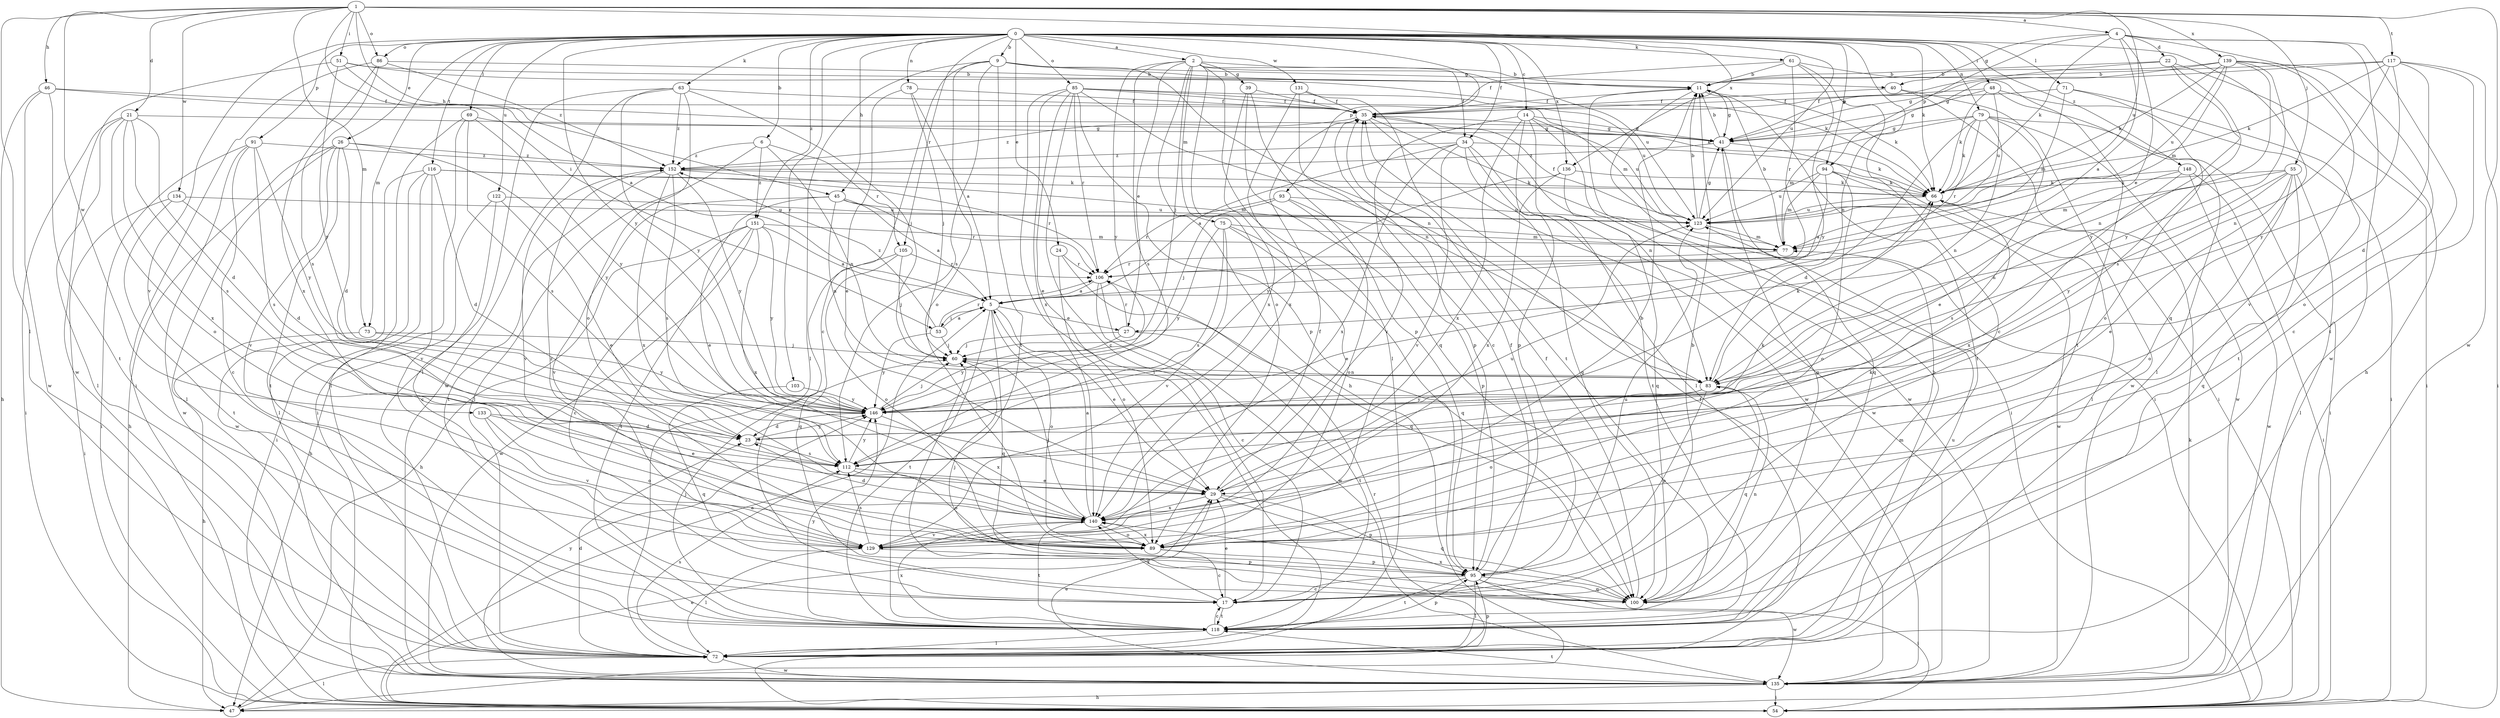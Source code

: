 strict digraph  {
0;
1;
2;
4;
5;
6;
9;
11;
14;
17;
21;
22;
23;
24;
26;
27;
29;
34;
35;
39;
40;
41;
45;
46;
47;
48;
51;
53;
54;
55;
60;
61;
63;
66;
69;
71;
72;
73;
75;
77;
78;
79;
83;
85;
86;
89;
91;
93;
94;
95;
100;
103;
105;
106;
112;
116;
117;
118;
122;
123;
129;
131;
133;
134;
135;
136;
139;
140;
146;
148;
151;
152;
0 -> 2  [label=a];
0 -> 6  [label=b];
0 -> 9  [label=b];
0 -> 14  [label=c];
0 -> 24  [label=e];
0 -> 26  [label=e];
0 -> 34  [label=f];
0 -> 45  [label=h];
0 -> 48  [label=i];
0 -> 61  [label=k];
0 -> 63  [label=k];
0 -> 66  [label=k];
0 -> 69  [label=l];
0 -> 71  [label=l];
0 -> 73  [label=m];
0 -> 78  [label=n];
0 -> 79  [label=n];
0 -> 83  [label=n];
0 -> 85  [label=o];
0 -> 86  [label=o];
0 -> 91  [label=p];
0 -> 93  [label=p];
0 -> 94  [label=p];
0 -> 100  [label=q];
0 -> 103  [label=r];
0 -> 105  [label=r];
0 -> 116  [label=t];
0 -> 122  [label=u];
0 -> 123  [label=u];
0 -> 129  [label=v];
0 -> 131  [label=w];
0 -> 136  [label=x];
0 -> 146  [label=y];
0 -> 148  [label=z];
0 -> 151  [label=z];
1 -> 4  [label=a];
1 -> 21  [label=d];
1 -> 45  [label=h];
1 -> 46  [label=h];
1 -> 51  [label=i];
1 -> 53  [label=i];
1 -> 55  [label=j];
1 -> 72  [label=l];
1 -> 73  [label=m];
1 -> 86  [label=o];
1 -> 117  [label=t];
1 -> 123  [label=u];
1 -> 133  [label=w];
1 -> 134  [label=w];
1 -> 135  [label=w];
1 -> 136  [label=x];
1 -> 139  [label=x];
2 -> 11  [label=b];
2 -> 27  [label=e];
2 -> 34  [label=f];
2 -> 39  [label=g];
2 -> 47  [label=h];
2 -> 60  [label=j];
2 -> 72  [label=l];
2 -> 75  [label=m];
2 -> 89  [label=o];
2 -> 112  [label=s];
2 -> 123  [label=u];
2 -> 146  [label=y];
4 -> 5  [label=a];
4 -> 22  [label=d];
4 -> 27  [label=e];
4 -> 40  [label=g];
4 -> 47  [label=h];
4 -> 66  [label=k];
4 -> 94  [label=p];
4 -> 118  [label=t];
4 -> 135  [label=w];
5 -> 27  [label=e];
5 -> 29  [label=e];
5 -> 53  [label=i];
5 -> 89  [label=o];
5 -> 100  [label=q];
5 -> 118  [label=t];
6 -> 72  [label=l];
6 -> 83  [label=n];
6 -> 105  [label=r];
6 -> 151  [label=z];
6 -> 152  [label=z];
9 -> 11  [label=b];
9 -> 17  [label=c];
9 -> 40  [label=g];
9 -> 72  [label=l];
9 -> 83  [label=n];
9 -> 89  [label=o];
9 -> 112  [label=s];
9 -> 118  [label=t];
11 -> 35  [label=f];
11 -> 41  [label=g];
11 -> 54  [label=i];
11 -> 66  [label=k];
11 -> 118  [label=t];
14 -> 41  [label=g];
14 -> 72  [label=l];
14 -> 95  [label=p];
14 -> 123  [label=u];
14 -> 129  [label=v];
14 -> 135  [label=w];
14 -> 140  [label=x];
17 -> 11  [label=b];
17 -> 29  [label=e];
17 -> 118  [label=t];
17 -> 140  [label=x];
21 -> 23  [label=d];
21 -> 41  [label=g];
21 -> 54  [label=i];
21 -> 72  [label=l];
21 -> 89  [label=o];
21 -> 112  [label=s];
21 -> 140  [label=x];
22 -> 11  [label=b];
22 -> 41  [label=g];
22 -> 54  [label=i];
22 -> 112  [label=s];
22 -> 146  [label=y];
23 -> 112  [label=s];
23 -> 146  [label=y];
24 -> 89  [label=o];
24 -> 100  [label=q];
24 -> 106  [label=r];
26 -> 23  [label=d];
26 -> 47  [label=h];
26 -> 72  [label=l];
26 -> 118  [label=t];
26 -> 129  [label=v];
26 -> 146  [label=y];
26 -> 152  [label=z];
27 -> 60  [label=j];
27 -> 106  [label=r];
27 -> 118  [label=t];
27 -> 146  [label=y];
29 -> 66  [label=k];
29 -> 95  [label=p];
29 -> 100  [label=q];
29 -> 123  [label=u];
29 -> 140  [label=x];
34 -> 5  [label=a];
34 -> 66  [label=k];
34 -> 100  [label=q];
34 -> 118  [label=t];
34 -> 129  [label=v];
34 -> 135  [label=w];
34 -> 140  [label=x];
34 -> 152  [label=z];
35 -> 41  [label=g];
35 -> 54  [label=i];
35 -> 83  [label=n];
35 -> 95  [label=p];
35 -> 135  [label=w];
35 -> 152  [label=z];
39 -> 35  [label=f];
39 -> 95  [label=p];
39 -> 100  [label=q];
39 -> 140  [label=x];
40 -> 35  [label=f];
40 -> 54  [label=i];
40 -> 135  [label=w];
41 -> 11  [label=b];
41 -> 72  [label=l];
41 -> 100  [label=q];
41 -> 152  [label=z];
45 -> 5  [label=a];
45 -> 29  [label=e];
45 -> 83  [label=n];
45 -> 106  [label=r];
45 -> 123  [label=u];
45 -> 129  [label=v];
46 -> 35  [label=f];
46 -> 47  [label=h];
46 -> 66  [label=k];
46 -> 118  [label=t];
46 -> 135  [label=w];
47 -> 72  [label=l];
48 -> 35  [label=f];
48 -> 41  [label=g];
48 -> 54  [label=i];
48 -> 66  [label=k];
48 -> 72  [label=l];
48 -> 123  [label=u];
51 -> 5  [label=a];
51 -> 11  [label=b];
51 -> 66  [label=k];
51 -> 135  [label=w];
51 -> 146  [label=y];
53 -> 5  [label=a];
53 -> 60  [label=j];
53 -> 106  [label=r];
53 -> 146  [label=y];
53 -> 152  [label=z];
54 -> 5  [label=a];
54 -> 29  [label=e];
54 -> 106  [label=r];
55 -> 29  [label=e];
55 -> 66  [label=k];
55 -> 72  [label=l];
55 -> 77  [label=m];
55 -> 83  [label=n];
55 -> 89  [label=o];
55 -> 100  [label=q];
55 -> 146  [label=y];
60 -> 83  [label=n];
61 -> 11  [label=b];
61 -> 17  [label=c];
61 -> 35  [label=f];
61 -> 106  [label=r];
61 -> 118  [label=t];
61 -> 146  [label=y];
63 -> 35  [label=f];
63 -> 60  [label=j];
63 -> 72  [label=l];
63 -> 89  [label=o];
63 -> 135  [label=w];
63 -> 146  [label=y];
63 -> 152  [label=z];
66 -> 123  [label=u];
69 -> 41  [label=g];
69 -> 54  [label=i];
69 -> 72  [label=l];
69 -> 112  [label=s];
69 -> 146  [label=y];
71 -> 35  [label=f];
71 -> 77  [label=m];
71 -> 89  [label=o];
71 -> 118  [label=t];
72 -> 11  [label=b];
72 -> 23  [label=d];
72 -> 95  [label=p];
72 -> 112  [label=s];
72 -> 123  [label=u];
72 -> 135  [label=w];
73 -> 47  [label=h];
73 -> 60  [label=j];
73 -> 146  [label=y];
75 -> 29  [label=e];
75 -> 77  [label=m];
75 -> 100  [label=q];
75 -> 112  [label=s];
75 -> 129  [label=v];
75 -> 146  [label=y];
77 -> 11  [label=b];
77 -> 106  [label=r];
78 -> 5  [label=a];
78 -> 29  [label=e];
78 -> 35  [label=f];
78 -> 60  [label=j];
79 -> 23  [label=d];
79 -> 29  [label=e];
79 -> 41  [label=g];
79 -> 54  [label=i];
79 -> 66  [label=k];
79 -> 77  [label=m];
79 -> 83  [label=n];
79 -> 106  [label=r];
79 -> 135  [label=w];
83 -> 66  [label=k];
83 -> 89  [label=o];
83 -> 95  [label=p];
83 -> 100  [label=q];
83 -> 146  [label=y];
85 -> 17  [label=c];
85 -> 29  [label=e];
85 -> 35  [label=f];
85 -> 72  [label=l];
85 -> 77  [label=m];
85 -> 83  [label=n];
85 -> 95  [label=p];
85 -> 106  [label=r];
85 -> 123  [label=u];
85 -> 140  [label=x];
86 -> 11  [label=b];
86 -> 54  [label=i];
86 -> 112  [label=s];
86 -> 140  [label=x];
86 -> 152  [label=z];
89 -> 17  [label=c];
89 -> 66  [label=k];
89 -> 95  [label=p];
89 -> 140  [label=x];
89 -> 152  [label=z];
91 -> 17  [label=c];
91 -> 54  [label=i];
91 -> 112  [label=s];
91 -> 135  [label=w];
91 -> 146  [label=y];
91 -> 152  [label=z];
93 -> 60  [label=j];
93 -> 89  [label=o];
93 -> 95  [label=p];
93 -> 106  [label=r];
93 -> 123  [label=u];
94 -> 5  [label=a];
94 -> 66  [label=k];
94 -> 77  [label=m];
94 -> 89  [label=o];
94 -> 123  [label=u];
94 -> 135  [label=w];
95 -> 17  [label=c];
95 -> 35  [label=f];
95 -> 54  [label=i];
95 -> 60  [label=j];
95 -> 72  [label=l];
95 -> 100  [label=q];
95 -> 118  [label=t];
95 -> 123  [label=u];
95 -> 135  [label=w];
100 -> 35  [label=f];
100 -> 41  [label=g];
100 -> 60  [label=j];
100 -> 83  [label=n];
100 -> 140  [label=x];
103 -> 100  [label=q];
103 -> 146  [label=y];
105 -> 60  [label=j];
105 -> 89  [label=o];
105 -> 100  [label=q];
105 -> 106  [label=r];
106 -> 5  [label=a];
106 -> 17  [label=c];
106 -> 135  [label=w];
112 -> 29  [label=e];
112 -> 89  [label=o];
112 -> 146  [label=y];
116 -> 23  [label=d];
116 -> 54  [label=i];
116 -> 66  [label=k];
116 -> 72  [label=l];
116 -> 106  [label=r];
116 -> 129  [label=v];
116 -> 135  [label=w];
117 -> 11  [label=b];
117 -> 17  [label=c];
117 -> 23  [label=d];
117 -> 41  [label=g];
117 -> 54  [label=i];
117 -> 66  [label=k];
117 -> 83  [label=n];
117 -> 146  [label=y];
118 -> 17  [label=c];
118 -> 60  [label=j];
118 -> 72  [label=l];
118 -> 77  [label=m];
118 -> 95  [label=p];
118 -> 140  [label=x];
118 -> 146  [label=y];
122 -> 17  [label=c];
122 -> 29  [label=e];
122 -> 47  [label=h];
122 -> 123  [label=u];
123 -> 11  [label=b];
123 -> 35  [label=f];
123 -> 41  [label=g];
123 -> 77  [label=m];
129 -> 11  [label=b];
129 -> 35  [label=f];
129 -> 72  [label=l];
129 -> 95  [label=p];
129 -> 112  [label=s];
131 -> 17  [label=c];
131 -> 35  [label=f];
131 -> 118  [label=t];
131 -> 140  [label=x];
133 -> 23  [label=d];
133 -> 29  [label=e];
133 -> 89  [label=o];
133 -> 129  [label=v];
134 -> 23  [label=d];
134 -> 54  [label=i];
134 -> 118  [label=t];
134 -> 123  [label=u];
135 -> 29  [label=e];
135 -> 35  [label=f];
135 -> 47  [label=h];
135 -> 54  [label=i];
135 -> 66  [label=k];
135 -> 118  [label=t];
135 -> 146  [label=y];
136 -> 66  [label=k];
136 -> 100  [label=q];
136 -> 140  [label=x];
136 -> 146  [label=y];
139 -> 11  [label=b];
139 -> 41  [label=g];
139 -> 66  [label=k];
139 -> 77  [label=m];
139 -> 83  [label=n];
139 -> 89  [label=o];
139 -> 123  [label=u];
139 -> 129  [label=v];
139 -> 146  [label=y];
140 -> 5  [label=a];
140 -> 23  [label=d];
140 -> 60  [label=j];
140 -> 89  [label=o];
140 -> 118  [label=t];
140 -> 129  [label=v];
146 -> 23  [label=d];
146 -> 60  [label=j];
146 -> 140  [label=x];
148 -> 54  [label=i];
148 -> 66  [label=k];
148 -> 112  [label=s];
148 -> 135  [label=w];
148 -> 140  [label=x];
151 -> 5  [label=a];
151 -> 17  [label=c];
151 -> 47  [label=h];
151 -> 77  [label=m];
151 -> 118  [label=t];
151 -> 135  [label=w];
151 -> 140  [label=x];
151 -> 146  [label=y];
152 -> 66  [label=k];
152 -> 77  [label=m];
152 -> 112  [label=s];
152 -> 118  [label=t];
152 -> 129  [label=v];
152 -> 140  [label=x];
152 -> 146  [label=y];
}
